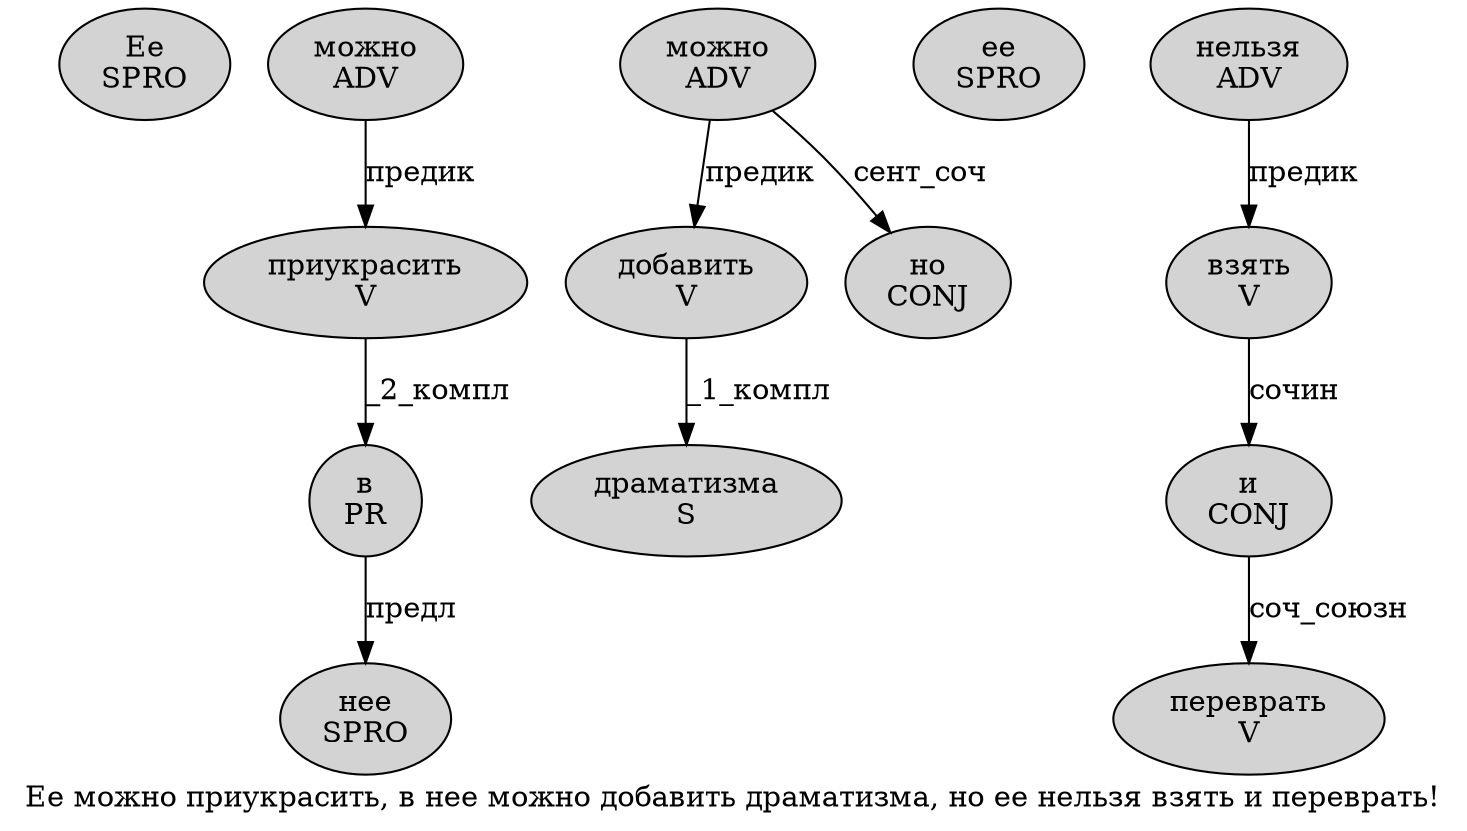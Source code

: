 digraph SENTENCE_3677 {
	graph [label="Ее можно приукрасить, в нее можно добавить драматизма, но ее нельзя взять и переврать!"]
	node [style=filled]
		0 [label="Ее
SPRO" color="" fillcolor=lightgray penwidth=1 shape=ellipse]
		1 [label="можно
ADV" color="" fillcolor=lightgray penwidth=1 shape=ellipse]
		2 [label="приукрасить
V" color="" fillcolor=lightgray penwidth=1 shape=ellipse]
		4 [label="в
PR" color="" fillcolor=lightgray penwidth=1 shape=ellipse]
		5 [label="нее
SPRO" color="" fillcolor=lightgray penwidth=1 shape=ellipse]
		6 [label="можно
ADV" color="" fillcolor=lightgray penwidth=1 shape=ellipse]
		7 [label="добавить
V" color="" fillcolor=lightgray penwidth=1 shape=ellipse]
		8 [label="драматизма
S" color="" fillcolor=lightgray penwidth=1 shape=ellipse]
		10 [label="но
CONJ" color="" fillcolor=lightgray penwidth=1 shape=ellipse]
		11 [label="ее
SPRO" color="" fillcolor=lightgray penwidth=1 shape=ellipse]
		12 [label="нельзя
ADV" color="" fillcolor=lightgray penwidth=1 shape=ellipse]
		13 [label="взять
V" color="" fillcolor=lightgray penwidth=1 shape=ellipse]
		14 [label="и
CONJ" color="" fillcolor=lightgray penwidth=1 shape=ellipse]
		15 [label="переврать
V" color="" fillcolor=lightgray penwidth=1 shape=ellipse]
			6 -> 7 [label="предик"]
			6 -> 10 [label="сент_соч"]
			2 -> 4 [label="_2_компл"]
			14 -> 15 [label="соч_союзн"]
			7 -> 8 [label="_1_компл"]
			1 -> 2 [label="предик"]
			12 -> 13 [label="предик"]
			13 -> 14 [label="сочин"]
			4 -> 5 [label="предл"]
}